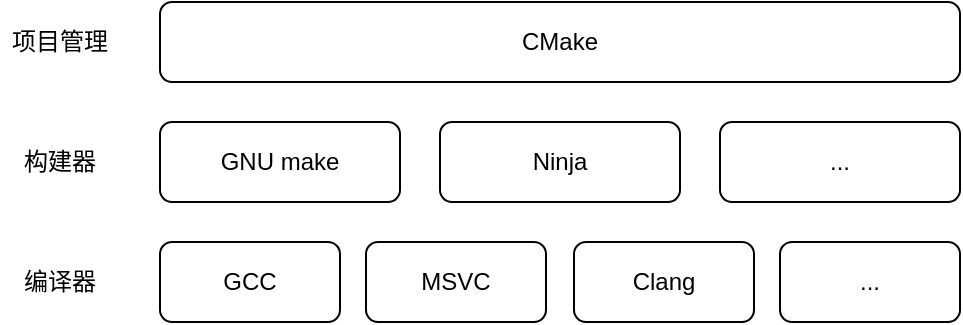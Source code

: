 <mxfile version="24.6.4" type="device">
  <diagram name="第 1 页" id="4-6h6n2CsJTyew6XhxzD">
    <mxGraphModel dx="710" dy="121" grid="1" gridSize="10" guides="1" tooltips="1" connect="1" arrows="1" fold="1" page="0" pageScale="1" pageWidth="827" pageHeight="1169" math="1" shadow="0">
      <root>
        <mxCell id="0" />
        <mxCell id="1" parent="0" />
        <mxCell id="71fWri5zcQ2ZWEL2r1w1-1" value="CMake" style="rounded=1;whiteSpace=wrap;html=1;" vertex="1" parent="1">
          <mxGeometry x="240" y="640" width="400" height="40" as="geometry" />
        </mxCell>
        <mxCell id="71fWri5zcQ2ZWEL2r1w1-2" value="GNU make" style="rounded=1;whiteSpace=wrap;html=1;" vertex="1" parent="1">
          <mxGeometry x="240" y="700" width="120" height="40" as="geometry" />
        </mxCell>
        <mxCell id="71fWri5zcQ2ZWEL2r1w1-3" value="Ninja" style="rounded=1;whiteSpace=wrap;html=1;" vertex="1" parent="1">
          <mxGeometry x="380" y="700" width="120" height="40" as="geometry" />
        </mxCell>
        <mxCell id="71fWri5zcQ2ZWEL2r1w1-4" value="..." style="rounded=1;whiteSpace=wrap;html=1;" vertex="1" parent="1">
          <mxGeometry x="520" y="700" width="120" height="40" as="geometry" />
        </mxCell>
        <mxCell id="71fWri5zcQ2ZWEL2r1w1-5" value="GCC" style="rounded=1;whiteSpace=wrap;html=1;" vertex="1" parent="1">
          <mxGeometry x="240" y="760" width="90" height="40" as="geometry" />
        </mxCell>
        <mxCell id="71fWri5zcQ2ZWEL2r1w1-6" value="MSVC" style="rounded=1;whiteSpace=wrap;html=1;" vertex="1" parent="1">
          <mxGeometry x="343" y="760" width="90" height="40" as="geometry" />
        </mxCell>
        <mxCell id="71fWri5zcQ2ZWEL2r1w1-7" value="Clang" style="rounded=1;whiteSpace=wrap;html=1;" vertex="1" parent="1">
          <mxGeometry x="447" y="760" width="90" height="40" as="geometry" />
        </mxCell>
        <mxCell id="71fWri5zcQ2ZWEL2r1w1-8" value="..." style="rounded=1;whiteSpace=wrap;html=1;" vertex="1" parent="1">
          <mxGeometry x="550" y="760" width="90" height="40" as="geometry" />
        </mxCell>
        <mxCell id="71fWri5zcQ2ZWEL2r1w1-9" value="编译器" style="text;html=1;align=center;verticalAlign=middle;whiteSpace=wrap;rounded=0;" vertex="1" parent="1">
          <mxGeometry x="160" y="765" width="60" height="30" as="geometry" />
        </mxCell>
        <mxCell id="71fWri5zcQ2ZWEL2r1w1-10" value="构建器" style="text;html=1;align=center;verticalAlign=middle;whiteSpace=wrap;rounded=0;" vertex="1" parent="1">
          <mxGeometry x="160" y="705" width="60" height="30" as="geometry" />
        </mxCell>
        <mxCell id="71fWri5zcQ2ZWEL2r1w1-11" value="项目管理" style="text;html=1;align=center;verticalAlign=middle;whiteSpace=wrap;rounded=0;" vertex="1" parent="1">
          <mxGeometry x="160" y="645" width="60" height="30" as="geometry" />
        </mxCell>
      </root>
    </mxGraphModel>
  </diagram>
</mxfile>
